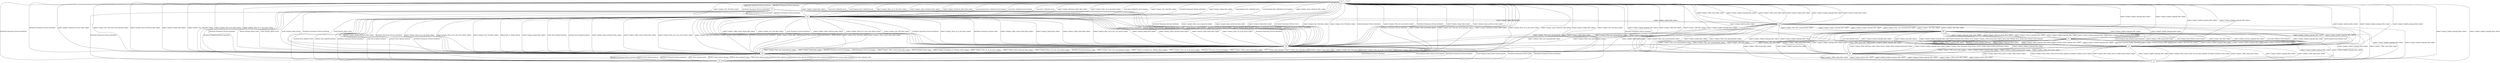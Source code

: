 graph dbpedia {
"222" [shape=box];
"227" [shape=box];
"228" [shape=box];
"229" [shape=box];
"230" [shape=box];
"275" [shape=box];
"285" [shape=box];
"318" [shape=box];
"450" [shape=box];
"632" [shape=box];
"690" [shape=box];
"737" [shape=box];
"1089" [shape=box];

"222" -- "318" [label="subject Category_English_language_films subject"];
"285" -- "632" [label="subject Category_English_language_films subject"];
"450" -- "228" [label="subject Category_Space_adventure_films subject"];
"227" -- "228" [label="writer Nicholas_Meyer director"];
"228" -- "1089" [label="subject Category_Films_shot_anamorphically subject"];
"230" -- "1089" [label="subject Category_Sequel_films subject"];
"222" -- "450" [label="subject Category_Star_Trek_films subject"];
"222" -- "230" [label="distributor Paramount_Pictures distributor"];
"228" -- "222" [label="subject Category_Star_Trek_films subject"];
"222" -- "1089" [label="subject Category_English_language_films subject"];
"632" -- "318" [label="subject Category_Polish_language_films subject"];
"1089" -- "318" [label="subject Category_English_language_films subject"];
"450" -- "230" [label="subject Category_Space_adventure_films subject"];
"318" -- "285" [label="subject Category_English_language_films subject"];
"222" -- "228" [label="distributor Paramount_Pictures distributor"];
"285" -- "690" [label="subject Category_English_language_films subject"];
"228" -- "450" [label="subject Category_Films_set_in_the_23rd_century subject"];
"228" -- "230" [label="subject Category_Star_Trek_films subject"];
"228" -- "230" [label="subject Category_Films_set_in_the_23rd_century subject"];
"222" -- "450" [label="distributor Paramount_Pictures distributor"];
"228" -- "450" [label="subject Category_Sequel_films subject"];
"690" -- "632" [label="subject Category_American_drama_films subject"];
"229" -- "222" [label="distributor Paramount_Pictures distributor"];
"318" -- "690" [label="subject Category_1990s_drama_films subject"];
"285" -- "318" [label="subject Category_English_language_films subject"];
"230" -- "222" [label="distributor Paramount_Pictures distributor"];
"228" -- "222" [label="studio Paramount_Pictures distributor"];
"222" -- "230" [label="subject Category_Paramount_Pictures_films subject"];
"222" -- "285" [label="subject Category_1996_films subject"];
"285" -- "275" [label="subject Category_English_language_films subject"];
"230" -- "227" [label="writer Nicholas_Meyer writer"];
"275" -- "318" [label="subject Category_Best_Drama_Picture_Golden_Globe_winners subject"];
"632" -- "318" [label="subject Category_German_language_films subject"];
"450" -- "228" [label="subject Category_Films_set_in_the_23rd_century subject"];
"1089" -- "450" [label="subject Category_Sequel_films subject"];
"222" -- "450" [label="subject Category_Sequel_films subject"];
"227" -- "228" [label="distributor Paramount_Pictures studio"];
"229" -- "230" [label="producer Harve_Bennett writer"];
"230" -- "229" [label="producer Harve_Bennett producer"];
"318" -- "222" [label="subject Category_American_films subject"];
"230" -- "228" [label="subject Category_Space_adventure_films subject"];
"1089" -- "228" [label="subject Category_Films_shot_anamorphically subject"];
"228" -- "230" [label="subject Category_Space_adventure_films subject"];
"450" -- "222" [label="music Jerry_Goldsmith music"];
"230" -- "227" [label="writer Nicholas_Meyer director"];
"318" -- "632" [label="subject Category_English_language_films subject"];
"228" -- "230" [label="subject Category_Films_shot_anamorphically subject"];
"230" -- "228" [label="subject Category_Films_set_in_the_23rd_century subject"];
"222" -- "227" [label="distributor Paramount_Pictures distributor"];
"228" -- "227" [label="distributor Paramount_Pictures distributor"];
"1089" -- "222" [label="subject Category_English_language_films subject"];
"450" -- "230" [label="subject Category_Films_set_in_the_23rd_century subject"];
"228" -- "230" [label="subject Category_Sequel_films subject"];
"690" -- "228" [label="subject Category_Films_shot_anamorphically subject"];
"222" -- "228" [label="subject Category_Films_set_in_the_future subject"];
"1089" -- "230" [label="subject Category_Films_shot_anamorphically subject"];
"318" -- "1089" [label="subject Category_English_language_films subject"];
"228" -- "230" [label="distributor Paramount_Pictures distributor"];
"1089" -- "690" [label="subject Category_English_language_films subject"];
"229" -- "228" [label="musicComposer James_Horner musicComposer"];
"229" -- "228" [label="distributor Paramount_Pictures studio"];
"690" -- "222" [label="subject Category_English_language_films subject"];
"1089" -- "690" [label="subject Category_1997_films subject"];
"222" -- "1089" [label="subject Category_1990s_action_films subject"];
"318" -- "275" [label="subject Category_English_language_films subject"];
"230" -- "450" [label="distributor Paramount_Pictures distributor"];
"450" -- "222" [label="subject Category_Directorial_debut_films subject"];
"690" -- "318" [label="subject Category_German_language_films subject"];
"690" -- "1089" [label="subject Category_English_language_films subject"];
"450" -- "230" [label="subject Category_Films_set_in_the_future subject"];
"228" -- "229" [label="studio Paramount_Pictures distributor"];
"275" -- "318" [label="subject Category_English_language_films subject"];
"228" -- "632" [label="subject Category_1982_films subject"];
"228" -- "229" [label="musicComposer James_Horner musicComposer"];
"228" -- "450" [label="subject Category_Space_adventure_films subject"];
"318" -- "690" [label="musicComposer John_Williams musicComposer"];
"222" -- "450" [label="music Jerry_Goldsmith music"];
"1089" -- "222" [label="subject Category_Sequel_films subject"];
"228" -- "450" [label="subject Category_1980s_action_films subject"];
"229" -- "450" [label="producer Harve_Bennett producer"];
"318" -- "222" [label="subject Category_English_language_films subject"];
"450" -- "222" [label="subject Category_Films_set_in_the_future subject"];
"318" -- "690" [label="subject Category_Epic_films subject"];
"229" -- "450" [label="distributor Paramount_Pictures distributor"];
"450" -- "227" [label="distributor Paramount_Pictures distributor"];
"450" -- "230" [label="producer Harve_Bennett producer"];
"228" -- "227" [label="studio Paramount_Pictures distributor"];
"1089" -- "275" [label="subject Category_English_language_films subject"];
"450" -- "230" [label="distributor Paramount_Pictures distributor"];
"450" -- "222" [label="music Jerry_Goldsmith musicComposer"];
"230" -- "229" [label="writer Harve_Bennett producer"];
"1089" -- "222" [label="subject Category_1990s_action_films subject"];
"450" -- "228" [label="subject Category_Star_Trek_films subject"];
"230" -- "222" [label="subject Category_Time_travel_films subject"];
"285" -- "222" [label="subject Category_English_language_films subject"];
"230" -- "450" [label="subject Category_Films_set_in_the_future subject"];
"230" -- "228" [label="distributor Paramount_Pictures studio"];
"222" -- "229" [label="distributor Paramount_Pictures distributor"];
"690" -- "318" [label="subject Category_Epic_films subject"];
"227" -- "222" [label="distributor Paramount_Pictures distributor"];
"227" -- "230" [label="writer Nicholas_Meyer writer"];
"230" -- "222" [label="subject Category_Star_Trek_time_travel_episodes subject"];
"450" -- "222" [label="subject Category_Star_Trek_films subject"];
"632" -- "318" [label="distributor Universal_Studios distributor"];
"222" -- "450" [label="musicComposer Jerry_Goldsmith music"];
"690" -- "1089" [label="subject Category_Films_shot_anamorphically subject"];
"450" -- "222" [label="distributor Paramount_Pictures distributor"];
"450" -- "230" [label="subject Category_Sequel_films subject"];
"450" -- "230" [label="producer Harve_Bennett writer"];
"230" -- "228" [label="subject Category_Films_shot_anamorphically subject"];
"228" -- "1089" [label="subject Category_Sequel_films subject"];
"222" -- "230" [label="subject Category_Star_Trek_time_travel_episodes subject"];
"230" -- "222" [label="subject Category_Paramount_Pictures_films subject"];
"450" -- "1089" [label="subject Category_Sequel_films subject"];
"632" -- "285" [label="subject Category_English_language_films subject"];
"222" -- "230" [label="subject Category_Space_adventure_films subject"];
"318" -- "690" [label="subject Category_German_language_films subject"];
"690" -- "275" [label="subject Category_1990s_drama_films subject"];
"230" -- "228" [label="subject Category_Screenplays_by_Nicholas_Meyer subject"];
"230" -- "222" [label="subject Category_Films_set_in_the_future subject"];
"690" -- "632" [label="subject Category_English_language_films subject"];
"230" -- "229" [label="distributor Paramount_Pictures distributor"];
"230" -- "222" [label="subject Category_Space_adventure_films subject"];
"222" -- "228" [label="subject Category_Space_adventure_films subject"];
"228" -- "230" [label="studio Paramount_Pictures distributor"];
"1089" -- "228" [label="subject Category_Sequel_films subject"];
"228" -- "450" [label="subject Category_Films_set_in_the_future subject"];
"318" -- "275" [label="subject Category_1990s_drama_films subject"];
"228" -- "230" [label="subject Category_1980s_science_fiction_films subject"];
"230" -- "228" [label="subject Category_Films_set_in_the_future subject"];
"227" -- "450" [label="distributor Paramount_Pictures distributor"];
"275" -- "222" [label="subject Category_English_language_films subject"];
"230" -- "229" [label="writer Harve_Bennett writer"];
"632" -- "318" [label="subject Category_Universal_Pictures_films subject"];
"230" -- "450" [label="subject Category_Films_set_in_the_23rd_century subject"];
"228" -- "222" [label="subject Category_Films_set_in_the_future subject"];
"230" -- "229" [label="director Leonard_Nimoy director"];
"228" -- "227" [label="director Nicholas_Meyer director"];
"222" -- "228" [label="subject Category_Sequel_films subject"];
"230" -- "450" [label="subject Category_Star_Trek_films subject"];
"285" -- "275" [label="subject Category_1990s_drama_films subject"];
"318" -- "285" [label="subject Category_1990s_drama_films subject"];
"690" -- "275" [label="subject Category_English_language_films subject"];
"632" -- "285" [label="subject Category_Films_featuring_a_Best_Drama_Actress_Golden_Globe_winning_performance subject"];
"230" -- "227" [label="distributor Paramount_Pictures distributor"];
"229" -- "230" [label="producer Harve_Bennett producer"];
"450" -- "228" [label="distributor Paramount_Pictures distributor"];
"275" -- "318" [label="subject Category_Films_whose_writer_won_the_Best_Adapted_Screenplay_Academy_Award subject"];
"230" -- "229" [label="producer Harve_Bennett writer"];
"222" -- "228" [label="distributor Paramount_Pictures studio"];
"450" -- "230" [label="editing Peter_E__Berger editing"];
"228" -- "450" [label="distributor Paramount_Pictures distributor"];
"222" -- "450" [label="subject Category_Films_set_in_the_future subject"];
"318" -- "632" [label="subject Category_Universal_Pictures_films subject"];
"1089" -- "632" [label="subject Category_English_language_films subject"];
"285" -- "275" [label="subject Category_British_films subject"];
"450" -- "228" [label="subject Category_Films_set_in_the_future subject"];
"450" -- "230" [label="subject Category_Star_Trek_films subject"];
"690" -- "318" [label="subject Category_English_language_films subject"];
"450" -- "222" [label="subject Category_Sequel_films subject"];
"227" -- "230" [label="distributor Paramount_Pictures distributor"];
"275" -- "285" [label="subject Category_1990s_drama_films subject"];
"1089" -- "230" [label="subject Category_Sequel_films subject"];
"318" -- "632" [label="subject Category_German_language_films subject"];
"450" -- "229" [label="producer Harve_Bennett producer"];
"285" -- "690" [label="subject Category_1990s_drama_films subject"];
"690" -- "318" [label="musicComposer John_Williams music"];
"632" -- "318" [label="subject Category_English_language_films subject"];
"228" -- "690" [label="subject Category_Films_shot_anamorphically subject"];
"230" -- "228" [label="distributor Paramount_Pictures distributor"];
"275" -- "690" [label="subject Category_1990s_drama_films subject"];
"318" -- "690" [label="music John_Williams musicComposer"];
"222" -- "450" [label="subject Category_Space_adventure_films subject"];
"275" -- "285" [label="subject Category_British_films subject"];
"230" -- "450" [label="editing Peter_E__Berger editing"];
"450" -- "222" [label="musicComposer Jerry_Goldsmith music"];
"230" -- "450" [label="subject Category_Sequel_films subject"];
"228" -- "450" [label="subject Category_1980s_science_fiction_films subject"];
"222" -- "318" [label="subject Category_American_films subject"];
"222" -- "230" [label="subject Category_Sequel_films subject"];
"222" -- "632" [label="subject Category_English_language_films subject"];
"230" -- "222" [label="subject Category_Sequel_films subject"];
"690" -- "230" [label="subject Category_Films_shot_anamorphically subject"];
"222" -- "450" [label="subject Category_Directorial_debut_films subject"];
"632" -- "1089" [label="subject Category_English_language_films subject"];
"690" -- "1089" [label="subject Category_1997_films subject"];
"227" -- "228" [label="director Nicholas_Meyer director"];
"222" -- "230" [label="subject Category_Star_Trek_films subject"];
"227" -- "229" [label="distributor Paramount_Pictures distributor"];
"285" -- "318" [label="subject Category_1990s_drama_films subject"];
"318" -- "275" [label="subject Category_Best_Drama_Picture_Golden_Globe_winners subject"];
"230" -- "450" [label="writer Harve_Bennett producer"];
"275" -- "318" [label="subject Category_1990s_drama_films subject"];
"275" -- "1089" [label="subject Category_English_language_films subject"];
"1089" -- "690" [label="subject Category_Films_shot_anamorphically subject"];
"450" -- "228" [label="distributor Paramount_Pictures studio"];
"318" -- "690" [label="subject Category_English_language_films subject"];
"222" -- "450" [label="musicComposer Jerry_Goldsmith musicComposer"];
"229" -- "230" [label="writer Harve_Bennett producer"];
"228" -- "230" [label="director Nicholas_Meyer writer"];
"230" -- "222" [label="subject Category_Star_Trek_films subject"];
"275" -- "632" [label="subject Category_English_language_films subject"];
"450" -- "222" [label="musicComposer Jerry_Goldsmith musicComposer"];
"229" -- "228" [label="distributor Paramount_Pictures distributor"];
"230" -- "228" [label="subject Category_1980s_science_fiction_films subject"];
"228" -- "222" [label="distributor Paramount_Pictures distributor"];
"450" -- "222" [label="subject Category_Space_adventure_films subject"];
"230" -- "228" [label="writer Nicholas_Meyer director"];
"450" -- "228" [label="subject Category_1980s_science_fiction_films subject"];
"632" -- "222" [label="subject Category_English_language_films subject"];
"285" -- "1089" [label="subject Category_English_language_films subject"];
"690" -- "632" [label="subject Category_German_language_films subject"];
"318" -- "690" [label="musicComposer John_Williams music"];
"222" -- "285" [label="subject Category_English_language_films subject"];
"227" -- "230" [label="director Nicholas_Meyer writer"];
"690" -- "318" [label="musicComposer John_Williams musicComposer"];
"229" -- "230" [label="director Leonard_Nimoy director"];
"228" -- "227" [label="director Nicholas_Meyer writer"];
"450" -- "228" [label="subject Category_Sequel_films subject"];
"230" -- "690" [label="subject Category_Films_shot_anamorphically subject"];
"632" -- "690" [label="subject Category_American_drama_films subject"];
"275" -- "690" [label="subject Category_English_language_films subject"];
"222" -- "690" [label="subject Category_English_language_films subject"];
"230" -- "1089" [label="subject Category_Films_shot_anamorphically subject"];
"318" -- "632" [label="distributor Universal_Studios distributor"];
"228" -- "229" [label="distributor Paramount_Pictures distributor"];
"229" -- "450" [label="writer Harve_Bennett producer"];
"632" -- "275" [label="subject Category_English_language_films subject"];
"229" -- "230" [label="writer Harve_Bennett writer"];
"228" -- "222" [label="subject Category_Sequel_films subject"];
"690" -- "318" [label="subject Category_1990s_drama_films subject"];
"1089" -- "285" [label="subject Category_English_language_films subject"];
"318" -- "632" [label="subject Category_Holocaust_films subject"];
"222" -- "450" [label="music Jerry_Goldsmith musicComposer"];
"230" -- "450" [label="producer Harve_Bennett producer"];
"450" -- "230" [label="subject Category_1980s_science_fiction_films subject"];
"230" -- "450" [label="subject Category_Space_adventure_films subject"];
"229" -- "227" [label="distributor Paramount_Pictures distributor"];
"230" -- "228" [label="subject Category_Star_Trek_films subject"];
"228" -- "450" [label="subject Category_Star_Trek_films subject"];
"285" -- "632" [label="subject Category_Films_featuring_a_Best_Drama_Actress_Golden_Globe_winning_performance subject"];
"690" -- "285" [label="subject Category_1990s_drama_films subject"];
"690" -- "318" [label="music John_Williams music"];
"230" -- "228" [label="subject Category_Sequel_films subject"];
"450" -- "229" [label="producer Harve_Bennett writer"];
"222" -- "230" [label="subject Category_Time_travel_films subject"];
"690" -- "285" [label="subject Category_English_language_films subject"];
"227" -- "228" [label="distributor Paramount_Pictures distributor"];
"318" -- "690" [label="music John_Williams music"];
"632" -- "228" [label="subject Category_1982_films subject"];
"228" -- "222" [label="subject Category_Space_adventure_films subject"];
"450" -- "228" [label="subject Category_1980s_action_films subject"];
"228" -- "230" [label="subject Category_Screenplays_by_Nicholas_Meyer subject"];
"632" -- "690" [label="subject Category_German_language_films subject"];
"318" -- "632" [label="subject Category_Polish_language_films subject"];
"228" -- "450" [label="studio Paramount_Pictures distributor"];
"222" -- "230" [label="subject Category_Films_set_in_the_future subject"];
"228" -- "230" [label="subject Category_Films_set_in_the_future subject"];
"222" -- "275" [label="subject Category_English_language_films subject"];
"222" -- "1089" [label="subject Category_Sequel_films subject"];
"690" -- "318" [label="music John_Williams musicComposer"];
"632" -- "318" [label="subject Category_Holocaust_films subject"];
"222" -- "228" [label="subject Category_Star_Trek_films subject"];
"450" -- "229" [label="distributor Paramount_Pictures distributor"];
"229" -- "230" [label="distributor Paramount_Pictures distributor"];
"318" -- "275" [label="subject Category_Films_whose_writer_won_the_Best_Adapted_Screenplay_Academy_Award subject"];
"632" -- "690" [label="subject Category_English_language_films subject"];
"285" -- "222" [label="subject Category_1996_films subject"];
"230" -- "450" [label="subject Category_1980s_science_fiction_films subject"];
"275" -- "285" [label="subject Category_English_language_films subject"];
}
